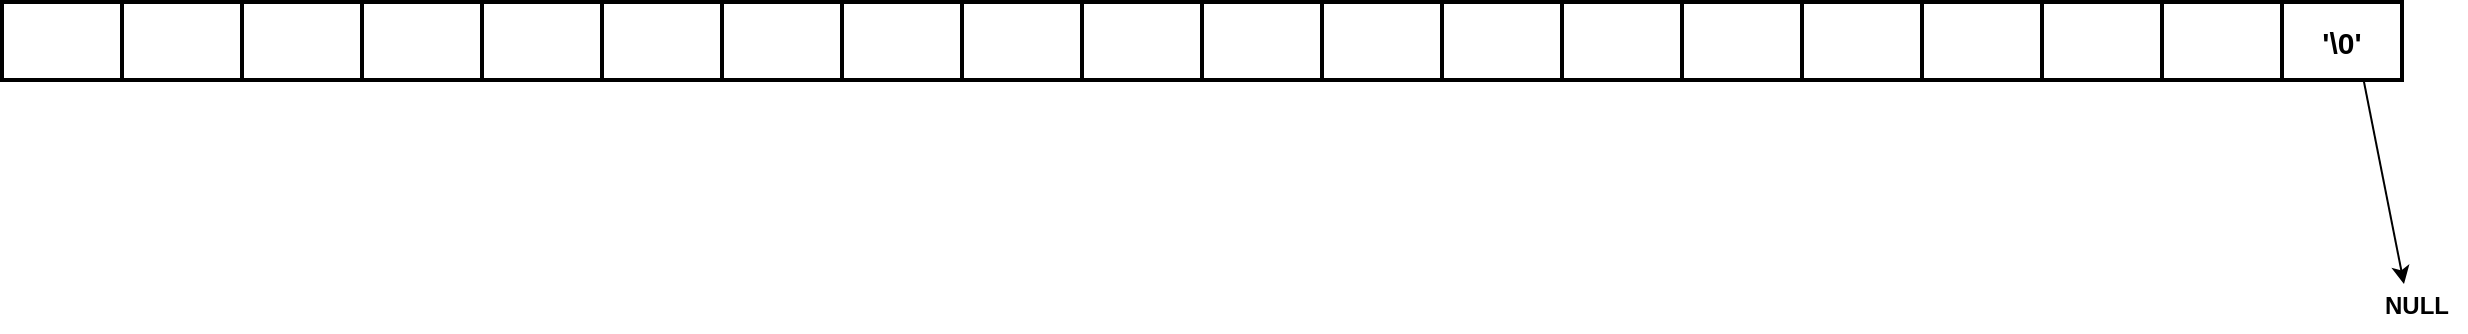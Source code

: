 <mxfile version="23.1.5" type="device">
  <diagram name="Page-1" id="M2ibjD0lChCccRT-4DO4">
    <mxGraphModel dx="2284" dy="836" grid="0" gridSize="10" guides="1" tooltips="1" connect="1" arrows="1" fold="1" page="1" pageScale="1" pageWidth="850" pageHeight="1100" math="0" shadow="0">
      <root>
        <mxCell id="0" />
        <mxCell id="1" parent="0" />
        <mxCell id="DENwS5oBtbMnQ4PKTTya-1" value="" style="shape=table;startSize=0;container=1;collapsible=0;childLayout=tableLayout;strokeWidth=2;" vertex="1" parent="1">
          <mxGeometry x="-172" y="206" width="1200" height="39" as="geometry" />
        </mxCell>
        <mxCell id="DENwS5oBtbMnQ4PKTTya-2" value="" style="shape=tableRow;horizontal=0;startSize=0;swimlaneHead=0;swimlaneBody=0;strokeColor=inherit;top=0;left=0;bottom=0;right=0;collapsible=0;dropTarget=0;fillColor=none;points=[[0,0.5],[1,0.5]];portConstraint=eastwest;" vertex="1" parent="DENwS5oBtbMnQ4PKTTya-1">
          <mxGeometry width="1200" height="39" as="geometry" />
        </mxCell>
        <mxCell id="DENwS5oBtbMnQ4PKTTya-3" value="" style="shape=partialRectangle;html=1;whiteSpace=wrap;connectable=0;strokeColor=inherit;overflow=hidden;fillColor=none;top=0;left=0;bottom=0;right=0;pointerEvents=1;" vertex="1" parent="DENwS5oBtbMnQ4PKTTya-2">
          <mxGeometry width="60" height="39" as="geometry">
            <mxRectangle width="60" height="39" as="alternateBounds" />
          </mxGeometry>
        </mxCell>
        <mxCell id="DENwS5oBtbMnQ4PKTTya-4" value="" style="shape=partialRectangle;html=1;whiteSpace=wrap;connectable=0;strokeColor=inherit;overflow=hidden;fillColor=none;top=0;left=0;bottom=0;right=0;pointerEvents=1;" vertex="1" parent="DENwS5oBtbMnQ4PKTTya-2">
          <mxGeometry x="60" width="60" height="39" as="geometry">
            <mxRectangle width="60" height="39" as="alternateBounds" />
          </mxGeometry>
        </mxCell>
        <mxCell id="DENwS5oBtbMnQ4PKTTya-5" value="" style="shape=partialRectangle;html=1;whiteSpace=wrap;connectable=0;strokeColor=inherit;overflow=hidden;fillColor=none;top=0;left=0;bottom=0;right=0;pointerEvents=1;" vertex="1" parent="DENwS5oBtbMnQ4PKTTya-2">
          <mxGeometry x="120" width="60" height="39" as="geometry">
            <mxRectangle width="60" height="39" as="alternateBounds" />
          </mxGeometry>
        </mxCell>
        <mxCell id="DENwS5oBtbMnQ4PKTTya-6" value="" style="shape=partialRectangle;html=1;whiteSpace=wrap;connectable=0;strokeColor=inherit;overflow=hidden;fillColor=none;top=0;left=0;bottom=0;right=0;pointerEvents=1;" vertex="1" parent="DENwS5oBtbMnQ4PKTTya-2">
          <mxGeometry x="180" width="60" height="39" as="geometry">
            <mxRectangle width="60" height="39" as="alternateBounds" />
          </mxGeometry>
        </mxCell>
        <mxCell id="DENwS5oBtbMnQ4PKTTya-7" value="" style="shape=partialRectangle;html=1;whiteSpace=wrap;connectable=0;strokeColor=inherit;overflow=hidden;fillColor=none;top=0;left=0;bottom=0;right=0;pointerEvents=1;" vertex="1" parent="DENwS5oBtbMnQ4PKTTya-2">
          <mxGeometry x="240" width="60" height="39" as="geometry">
            <mxRectangle width="60" height="39" as="alternateBounds" />
          </mxGeometry>
        </mxCell>
        <mxCell id="DENwS5oBtbMnQ4PKTTya-8" value="" style="shape=partialRectangle;html=1;whiteSpace=wrap;connectable=0;strokeColor=inherit;overflow=hidden;fillColor=none;top=0;left=0;bottom=0;right=0;pointerEvents=1;" vertex="1" parent="DENwS5oBtbMnQ4PKTTya-2">
          <mxGeometry x="300" width="60" height="39" as="geometry">
            <mxRectangle width="60" height="39" as="alternateBounds" />
          </mxGeometry>
        </mxCell>
        <mxCell id="DENwS5oBtbMnQ4PKTTya-9" value="" style="shape=partialRectangle;html=1;whiteSpace=wrap;connectable=0;strokeColor=inherit;overflow=hidden;fillColor=none;top=0;left=0;bottom=0;right=0;pointerEvents=1;" vertex="1" parent="DENwS5oBtbMnQ4PKTTya-2">
          <mxGeometry x="360" width="60" height="39" as="geometry">
            <mxRectangle width="60" height="39" as="alternateBounds" />
          </mxGeometry>
        </mxCell>
        <mxCell id="DENwS5oBtbMnQ4PKTTya-10" value="" style="shape=partialRectangle;html=1;whiteSpace=wrap;connectable=0;strokeColor=inherit;overflow=hidden;fillColor=none;top=0;left=0;bottom=0;right=0;pointerEvents=1;" vertex="1" parent="DENwS5oBtbMnQ4PKTTya-2">
          <mxGeometry x="420" width="60" height="39" as="geometry">
            <mxRectangle width="60" height="39" as="alternateBounds" />
          </mxGeometry>
        </mxCell>
        <mxCell id="DENwS5oBtbMnQ4PKTTya-11" value="" style="shape=partialRectangle;html=1;whiteSpace=wrap;connectable=0;strokeColor=inherit;overflow=hidden;fillColor=none;top=0;left=0;bottom=0;right=0;pointerEvents=1;" vertex="1" parent="DENwS5oBtbMnQ4PKTTya-2">
          <mxGeometry x="480" width="60" height="39" as="geometry">
            <mxRectangle width="60" height="39" as="alternateBounds" />
          </mxGeometry>
        </mxCell>
        <mxCell id="DENwS5oBtbMnQ4PKTTya-12" value="" style="shape=partialRectangle;html=1;whiteSpace=wrap;connectable=0;strokeColor=inherit;overflow=hidden;fillColor=none;top=0;left=0;bottom=0;right=0;pointerEvents=1;" vertex="1" parent="DENwS5oBtbMnQ4PKTTya-2">
          <mxGeometry x="540" width="60" height="39" as="geometry">
            <mxRectangle width="60" height="39" as="alternateBounds" />
          </mxGeometry>
        </mxCell>
        <mxCell id="DENwS5oBtbMnQ4PKTTya-13" value="" style="shape=partialRectangle;html=1;whiteSpace=wrap;connectable=0;strokeColor=inherit;overflow=hidden;fillColor=none;top=0;left=0;bottom=0;right=0;pointerEvents=1;" vertex="1" parent="DENwS5oBtbMnQ4PKTTya-2">
          <mxGeometry x="600" width="60" height="39" as="geometry">
            <mxRectangle width="60" height="39" as="alternateBounds" />
          </mxGeometry>
        </mxCell>
        <mxCell id="DENwS5oBtbMnQ4PKTTya-14" value="" style="shape=partialRectangle;html=1;whiteSpace=wrap;connectable=0;strokeColor=inherit;overflow=hidden;fillColor=none;top=0;left=0;bottom=0;right=0;pointerEvents=1;" vertex="1" parent="DENwS5oBtbMnQ4PKTTya-2">
          <mxGeometry x="660" width="60" height="39" as="geometry">
            <mxRectangle width="60" height="39" as="alternateBounds" />
          </mxGeometry>
        </mxCell>
        <mxCell id="DENwS5oBtbMnQ4PKTTya-15" value="" style="shape=partialRectangle;html=1;whiteSpace=wrap;connectable=0;strokeColor=inherit;overflow=hidden;fillColor=none;top=0;left=0;bottom=0;right=0;pointerEvents=1;" vertex="1" parent="DENwS5oBtbMnQ4PKTTya-2">
          <mxGeometry x="720" width="60" height="39" as="geometry">
            <mxRectangle width="60" height="39" as="alternateBounds" />
          </mxGeometry>
        </mxCell>
        <mxCell id="DENwS5oBtbMnQ4PKTTya-16" value="" style="shape=partialRectangle;html=1;whiteSpace=wrap;connectable=0;strokeColor=inherit;overflow=hidden;fillColor=none;top=0;left=0;bottom=0;right=0;pointerEvents=1;" vertex="1" parent="DENwS5oBtbMnQ4PKTTya-2">
          <mxGeometry x="780" width="60" height="39" as="geometry">
            <mxRectangle width="60" height="39" as="alternateBounds" />
          </mxGeometry>
        </mxCell>
        <mxCell id="DENwS5oBtbMnQ4PKTTya-17" value="" style="shape=partialRectangle;html=1;whiteSpace=wrap;connectable=0;strokeColor=inherit;overflow=hidden;fillColor=none;top=0;left=0;bottom=0;right=0;pointerEvents=1;" vertex="1" parent="DENwS5oBtbMnQ4PKTTya-2">
          <mxGeometry x="840" width="60" height="39" as="geometry">
            <mxRectangle width="60" height="39" as="alternateBounds" />
          </mxGeometry>
        </mxCell>
        <mxCell id="DENwS5oBtbMnQ4PKTTya-18" value="" style="shape=partialRectangle;html=1;whiteSpace=wrap;connectable=0;strokeColor=inherit;overflow=hidden;fillColor=none;top=0;left=0;bottom=0;right=0;pointerEvents=1;" vertex="1" parent="DENwS5oBtbMnQ4PKTTya-2">
          <mxGeometry x="900" width="60" height="39" as="geometry">
            <mxRectangle width="60" height="39" as="alternateBounds" />
          </mxGeometry>
        </mxCell>
        <mxCell id="DENwS5oBtbMnQ4PKTTya-19" value="" style="shape=partialRectangle;html=1;whiteSpace=wrap;connectable=0;strokeColor=inherit;overflow=hidden;fillColor=none;top=0;left=0;bottom=0;right=0;pointerEvents=1;" vertex="1" parent="DENwS5oBtbMnQ4PKTTya-2">
          <mxGeometry x="960" width="60" height="39" as="geometry">
            <mxRectangle width="60" height="39" as="alternateBounds" />
          </mxGeometry>
        </mxCell>
        <mxCell id="DENwS5oBtbMnQ4PKTTya-20" value="" style="shape=partialRectangle;html=1;whiteSpace=wrap;connectable=0;strokeColor=inherit;overflow=hidden;fillColor=none;top=0;left=0;bottom=0;right=0;pointerEvents=1;" vertex="1" parent="DENwS5oBtbMnQ4PKTTya-2">
          <mxGeometry x="1020" width="60" height="39" as="geometry">
            <mxRectangle width="60" height="39" as="alternateBounds" />
          </mxGeometry>
        </mxCell>
        <mxCell id="DENwS5oBtbMnQ4PKTTya-21" value="" style="shape=partialRectangle;html=1;whiteSpace=wrap;connectable=0;strokeColor=inherit;overflow=hidden;fillColor=none;top=0;left=0;bottom=0;right=0;pointerEvents=1;" vertex="1" parent="DENwS5oBtbMnQ4PKTTya-2">
          <mxGeometry x="1080" width="60" height="39" as="geometry">
            <mxRectangle width="60" height="39" as="alternateBounds" />
          </mxGeometry>
        </mxCell>
        <mxCell id="DENwS5oBtbMnQ4PKTTya-22" value="&lt;font style=&quot;font-size: 15px;&quot;&gt;&lt;b&gt;&#39;\0&#39;&lt;/b&gt;&lt;/font&gt;" style="shape=partialRectangle;html=1;whiteSpace=wrap;connectable=0;strokeColor=inherit;overflow=hidden;fillColor=none;top=0;left=0;bottom=0;right=0;pointerEvents=1;" vertex="1" parent="DENwS5oBtbMnQ4PKTTya-2">
          <mxGeometry x="1140" width="60" height="39" as="geometry">
            <mxRectangle width="60" height="39" as="alternateBounds" />
          </mxGeometry>
        </mxCell>
        <mxCell id="DENwS5oBtbMnQ4PKTTya-23" value="" style="endArrow=classic;html=1;rounded=0;exitX=0.984;exitY=1;exitDx=0;exitDy=0;exitPerimeter=0;" edge="1" parent="1" source="DENwS5oBtbMnQ4PKTTya-2">
          <mxGeometry width="50" height="50" relative="1" as="geometry">
            <mxPoint x="413" y="452" as="sourcePoint" />
            <mxPoint x="1029" y="347" as="targetPoint" />
          </mxGeometry>
        </mxCell>
        <mxCell id="DENwS5oBtbMnQ4PKTTya-24" value="&lt;b&gt;NULL&lt;/b&gt;" style="text;html=1;align=center;verticalAlign=middle;resizable=0;points=[];autosize=1;strokeColor=none;fillColor=none;" vertex="1" parent="1">
          <mxGeometry x="1010" y="345" width="50" height="26" as="geometry" />
        </mxCell>
      </root>
    </mxGraphModel>
  </diagram>
</mxfile>
